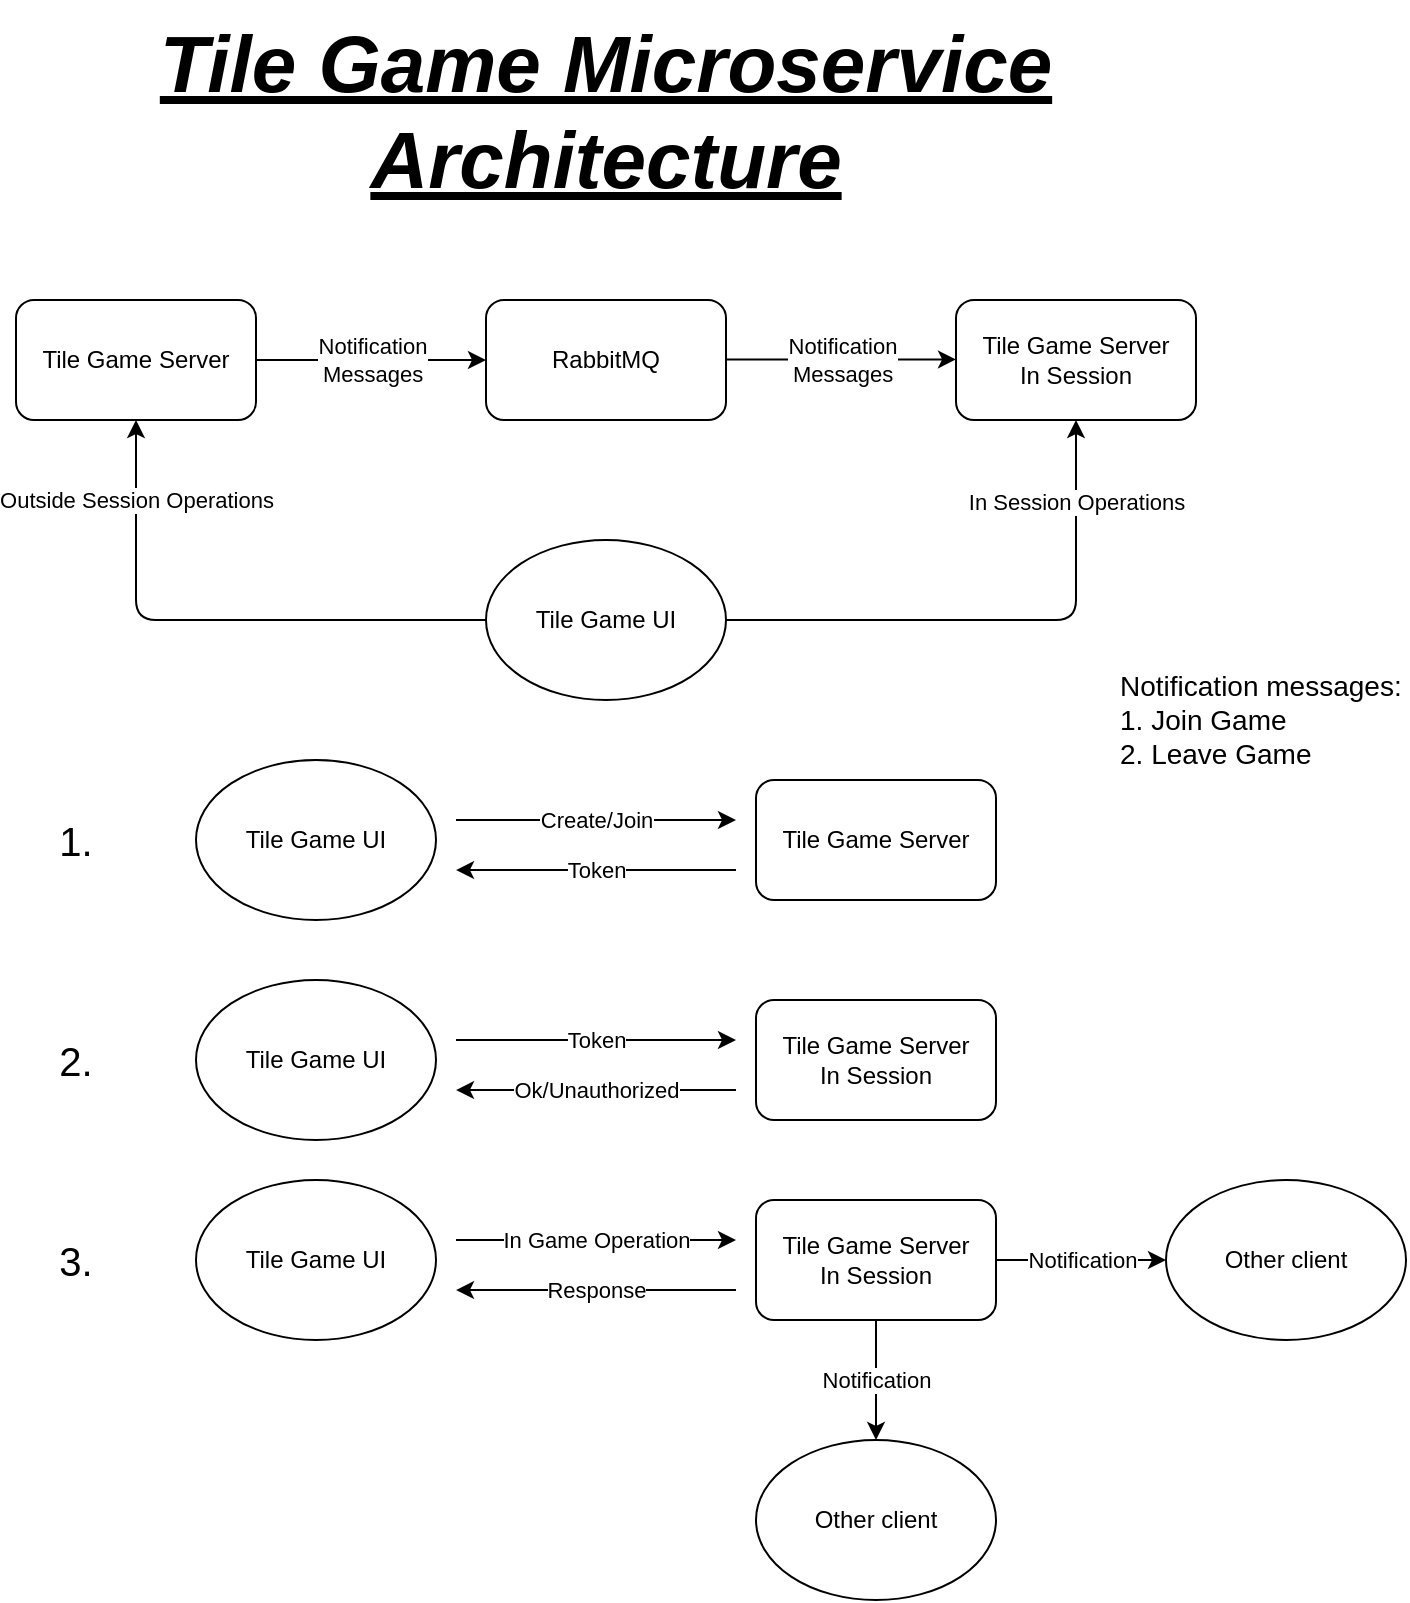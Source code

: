 <mxfile version="14.5.1" type="device"><diagram id="tw5dxfMm6_4ItlRBzvFr" name="Page-1"><mxGraphModel dx="1292" dy="746" grid="1" gridSize="10" guides="1" tooltips="1" connect="1" arrows="1" fold="1" page="1" pageScale="1" pageWidth="850" pageHeight="1100" math="0" shadow="0"><root><mxCell id="0"/><mxCell id="1" parent="0"/><mxCell id="e8Cnsy0Nz9q0CYG5zlD3-1" value="Tile Game Server &lt;br&gt;In Session" style="rounded=1;whiteSpace=wrap;html=1;" parent="1" vertex="1"><mxGeometry x="600" y="180" width="120" height="60" as="geometry"/></mxCell><mxCell id="e8Cnsy0Nz9q0CYG5zlD3-2" value="Tile Game Microservice Architecture" style="text;html=1;strokeColor=none;fillColor=none;align=center;verticalAlign=middle;whiteSpace=wrap;rounded=0;fontStyle=7;horizontal=1;fontSize=40;" parent="1" vertex="1"><mxGeometry x="145" y="30" width="560" height="110" as="geometry"/></mxCell><mxCell id="e8Cnsy0Nz9q0CYG5zlD3-3" value="Tile Game UI" style="ellipse;whiteSpace=wrap;html=1;" parent="1" vertex="1"><mxGeometry x="365" y="300" width="120" height="80" as="geometry"/></mxCell><mxCell id="29p1-BVLM5AG6B3cCMFg-2" value="Notification&lt;br&gt;Messages" style="edgeStyle=orthogonalEdgeStyle;rounded=0;orthogonalLoop=1;jettySize=auto;html=1;" parent="1" source="e8Cnsy0Nz9q0CYG5zlD3-4" target="29p1-BVLM5AG6B3cCMFg-1" edge="1"><mxGeometry relative="1" as="geometry"/></mxCell><mxCell id="e8Cnsy0Nz9q0CYG5zlD3-4" value="Tile Game Server" style="rounded=1;whiteSpace=wrap;html=1;" parent="1" vertex="1"><mxGeometry x="130" y="180" width="120" height="60" as="geometry"/></mxCell><mxCell id="e8Cnsy0Nz9q0CYG5zlD3-7" value="" style="endArrow=classic;html=1;shadow=0;align=center;edgeStyle=elbowEdgeStyle;exitX=0;exitY=0.5;exitDx=0;exitDy=0;entryX=0.5;entryY=1;entryDx=0;entryDy=0;" parent="1" source="e8Cnsy0Nz9q0CYG5zlD3-3" target="e8Cnsy0Nz9q0CYG5zlD3-4" edge="1"><mxGeometry width="50" height="50" relative="1" as="geometry"><mxPoint x="230" y="380" as="sourcePoint"/><mxPoint x="320" y="295" as="targetPoint"/><Array as="points"><mxPoint x="190" y="300"/></Array></mxGeometry></mxCell><mxCell id="e8Cnsy0Nz9q0CYG5zlD3-19" value="Outside Session Operations" style="edgeLabel;html=1;align=center;verticalAlign=middle;resizable=0;points=[];" parent="e8Cnsy0Nz9q0CYG5zlD3-7" vertex="1" connectable="0"><mxGeometry x="0.568" y="1" relative="1" as="geometry"><mxPoint x="1" y="-19.57" as="offset"/></mxGeometry></mxCell><mxCell id="e8Cnsy0Nz9q0CYG5zlD3-8" value="" style="endArrow=classic;html=1;shadow=0;align=center;edgeStyle=elbowEdgeStyle;exitX=1;exitY=0.5;exitDx=0;exitDy=0;entryX=0.5;entryY=1;entryDx=0;entryDy=0;" parent="1" source="e8Cnsy0Nz9q0CYG5zlD3-3" target="e8Cnsy0Nz9q0CYG5zlD3-1" edge="1"><mxGeometry width="50" height="50" relative="1" as="geometry"><mxPoint x="565.0" y="350.0" as="sourcePoint"/><mxPoint x="520" y="240" as="targetPoint"/><Array as="points"><mxPoint x="660" y="290"/></Array></mxGeometry></mxCell><mxCell id="e8Cnsy0Nz9q0CYG5zlD3-20" value="In Session Operations" style="edgeLabel;html=1;align=center;verticalAlign=middle;resizable=0;points=[];" parent="e8Cnsy0Nz9q0CYG5zlD3-8" vertex="1" connectable="0"><mxGeometry x="0.353" y="-1" relative="1" as="geometry"><mxPoint x="-1" y="-48.71" as="offset"/></mxGeometry></mxCell><mxCell id="e8Cnsy0Nz9q0CYG5zlD3-9" value="Tile Game UI" style="ellipse;whiteSpace=wrap;html=1;" parent="1" vertex="1"><mxGeometry x="220" y="410" width="120" height="80" as="geometry"/></mxCell><mxCell id="e8Cnsy0Nz9q0CYG5zlD3-21" value="Token" style="edgeStyle=orthogonalEdgeStyle;rounded=0;orthogonalLoop=1;jettySize=auto;html=1;" parent="1" edge="1"><mxGeometry relative="1" as="geometry"><mxPoint x="350" y="465.034" as="targetPoint"/><mxPoint x="490" y="465" as="sourcePoint"/></mxGeometry></mxCell><mxCell id="e8Cnsy0Nz9q0CYG5zlD3-10" value="Tile Game Server" style="rounded=1;whiteSpace=wrap;html=1;" parent="1" vertex="1"><mxGeometry x="500" y="420" width="120" height="60" as="geometry"/></mxCell><mxCell id="e8Cnsy0Nz9q0CYG5zlD3-24" value="Create/Join" style="edgeStyle=orthogonalEdgeStyle;rounded=0;orthogonalLoop=1;jettySize=auto;html=1;" parent="1" edge="1"><mxGeometry relative="1" as="geometry"><mxPoint x="490" y="440" as="targetPoint"/><mxPoint x="350" y="440" as="sourcePoint"/></mxGeometry></mxCell><mxCell id="e8Cnsy0Nz9q0CYG5zlD3-25" value="Ok/Unauthorized" style="edgeStyle=orthogonalEdgeStyle;rounded=0;orthogonalLoop=1;jettySize=auto;html=1;" parent="1" edge="1"><mxGeometry relative="1" as="geometry"><mxPoint x="350" y="575.034" as="targetPoint"/><mxPoint x="490" y="575.0" as="sourcePoint"/></mxGeometry></mxCell><mxCell id="e8Cnsy0Nz9q0CYG5zlD3-26" value="Tile Game Server&lt;br&gt;In Session" style="rounded=1;whiteSpace=wrap;html=1;" parent="1" vertex="1"><mxGeometry x="500" y="530" width="120" height="60" as="geometry"/></mxCell><mxCell id="e8Cnsy0Nz9q0CYG5zlD3-27" value="Token" style="edgeStyle=orthogonalEdgeStyle;rounded=0;orthogonalLoop=1;jettySize=auto;html=1;" parent="1" edge="1"><mxGeometry relative="1" as="geometry"><mxPoint x="490" y="550.0" as="targetPoint"/><mxPoint x="350" y="550.0" as="sourcePoint"/></mxGeometry></mxCell><mxCell id="e8Cnsy0Nz9q0CYG5zlD3-28" value="Tile Game UI" style="ellipse;whiteSpace=wrap;html=1;" parent="1" vertex="1"><mxGeometry x="220" y="520" width="120" height="80" as="geometry"/></mxCell><mxCell id="e8Cnsy0Nz9q0CYG5zlD3-29" value="1." style="text;html=1;strokeColor=none;fillColor=none;align=center;verticalAlign=middle;whiteSpace=wrap;rounded=0;fontSize=20;" parent="1" vertex="1"><mxGeometry x="140" y="440" width="40" height="20" as="geometry"/></mxCell><mxCell id="e8Cnsy0Nz9q0CYG5zlD3-30" value="2." style="text;html=1;strokeColor=none;fillColor=none;align=center;verticalAlign=middle;whiteSpace=wrap;rounded=0;fontSize=20;" parent="1" vertex="1"><mxGeometry x="140" y="550" width="40" height="20" as="geometry"/></mxCell><mxCell id="e8Cnsy0Nz9q0CYG5zlD3-31" value="Response" style="edgeStyle=orthogonalEdgeStyle;rounded=0;orthogonalLoop=1;jettySize=auto;html=1;" parent="1" edge="1"><mxGeometry relative="1" as="geometry"><mxPoint x="350" y="675.034" as="targetPoint"/><mxPoint x="490" y="675.0" as="sourcePoint"/></mxGeometry></mxCell><mxCell id="e8Cnsy0Nz9q0CYG5zlD3-32" value="Tile Game Server&lt;br&gt;In Session" style="rounded=1;whiteSpace=wrap;html=1;" parent="1" vertex="1"><mxGeometry x="500" y="630" width="120" height="60" as="geometry"/></mxCell><mxCell id="e8Cnsy0Nz9q0CYG5zlD3-33" value="In Game Operation" style="edgeStyle=orthogonalEdgeStyle;rounded=0;orthogonalLoop=1;jettySize=auto;html=1;" parent="1" edge="1"><mxGeometry relative="1" as="geometry"><mxPoint x="490" y="650.0" as="targetPoint"/><mxPoint x="350" y="650.0" as="sourcePoint"/></mxGeometry></mxCell><mxCell id="e8Cnsy0Nz9q0CYG5zlD3-34" value="Tile Game UI" style="ellipse;whiteSpace=wrap;html=1;" parent="1" vertex="1"><mxGeometry x="220" y="620" width="120" height="80" as="geometry"/></mxCell><mxCell id="e8Cnsy0Nz9q0CYG5zlD3-35" value="3." style="text;html=1;strokeColor=none;fillColor=none;align=center;verticalAlign=middle;whiteSpace=wrap;rounded=0;fontSize=20;" parent="1" vertex="1"><mxGeometry x="140" y="650" width="40" height="20" as="geometry"/></mxCell><mxCell id="e8Cnsy0Nz9q0CYG5zlD3-40" value="Other client" style="ellipse;whiteSpace=wrap;html=1;" parent="1" vertex="1"><mxGeometry x="500" y="750" width="120" height="80" as="geometry"/></mxCell><mxCell id="e8Cnsy0Nz9q0CYG5zlD3-44" value="Notification" style="edgeStyle=orthogonalEdgeStyle;rounded=0;orthogonalLoop=1;jettySize=auto;html=1;exitX=0.5;exitY=1;exitDx=0;exitDy=0;entryX=0.5;entryY=0;entryDx=0;entryDy=0;" parent="1" source="e8Cnsy0Nz9q0CYG5zlD3-32" target="e8Cnsy0Nz9q0CYG5zlD3-40" edge="1"><mxGeometry relative="1" as="geometry"><mxPoint x="560" y="750" as="targetPoint"/><mxPoint x="560" y="700" as="sourcePoint"/></mxGeometry></mxCell><mxCell id="e8Cnsy0Nz9q0CYG5zlD3-46" value="Other client" style="ellipse;whiteSpace=wrap;html=1;" parent="1" vertex="1"><mxGeometry x="705" y="620" width="120" height="80" as="geometry"/></mxCell><mxCell id="e8Cnsy0Nz9q0CYG5zlD3-47" value="Notification" style="edgeStyle=orthogonalEdgeStyle;rounded=0;orthogonalLoop=1;jettySize=auto;html=1;exitX=1;exitY=0.5;exitDx=0;exitDy=0;entryX=0;entryY=0.5;entryDx=0;entryDy=0;" parent="1" source="e8Cnsy0Nz9q0CYG5zlD3-32" target="e8Cnsy0Nz9q0CYG5zlD3-46" edge="1"><mxGeometry relative="1" as="geometry"><mxPoint x="570" y="760" as="targetPoint"/><mxPoint x="670" y="650" as="sourcePoint"/></mxGeometry></mxCell><mxCell id="29p1-BVLM5AG6B3cCMFg-1" value="RabbitMQ" style="rounded=1;whiteSpace=wrap;html=1;" parent="1" vertex="1"><mxGeometry x="365" y="180" width="120" height="60" as="geometry"/></mxCell><mxCell id="29p1-BVLM5AG6B3cCMFg-4" value="Notification&lt;br&gt;Messages" style="edgeStyle=orthogonalEdgeStyle;rounded=0;orthogonalLoop=1;jettySize=auto;html=1;" parent="1" edge="1"><mxGeometry relative="1" as="geometry"><mxPoint x="485" y="209.71" as="sourcePoint"/><mxPoint x="600" y="209.71" as="targetPoint"/></mxGeometry></mxCell><mxCell id="oC9xqUSOXtWijWNawr3H-5" value="&lt;font style=&quot;font-size: 14px&quot;&gt;Notification messages:&lt;br&gt;1. Join Game&lt;br&gt;2. Leave Game&lt;/font&gt;" style="text;html=1;strokeColor=none;fillColor=none;align=left;verticalAlign=middle;whiteSpace=wrap;rounded=0;" vertex="1" parent="1"><mxGeometry x="680" y="380" width="145" height="20" as="geometry"/></mxCell></root></mxGraphModel></diagram></mxfile>